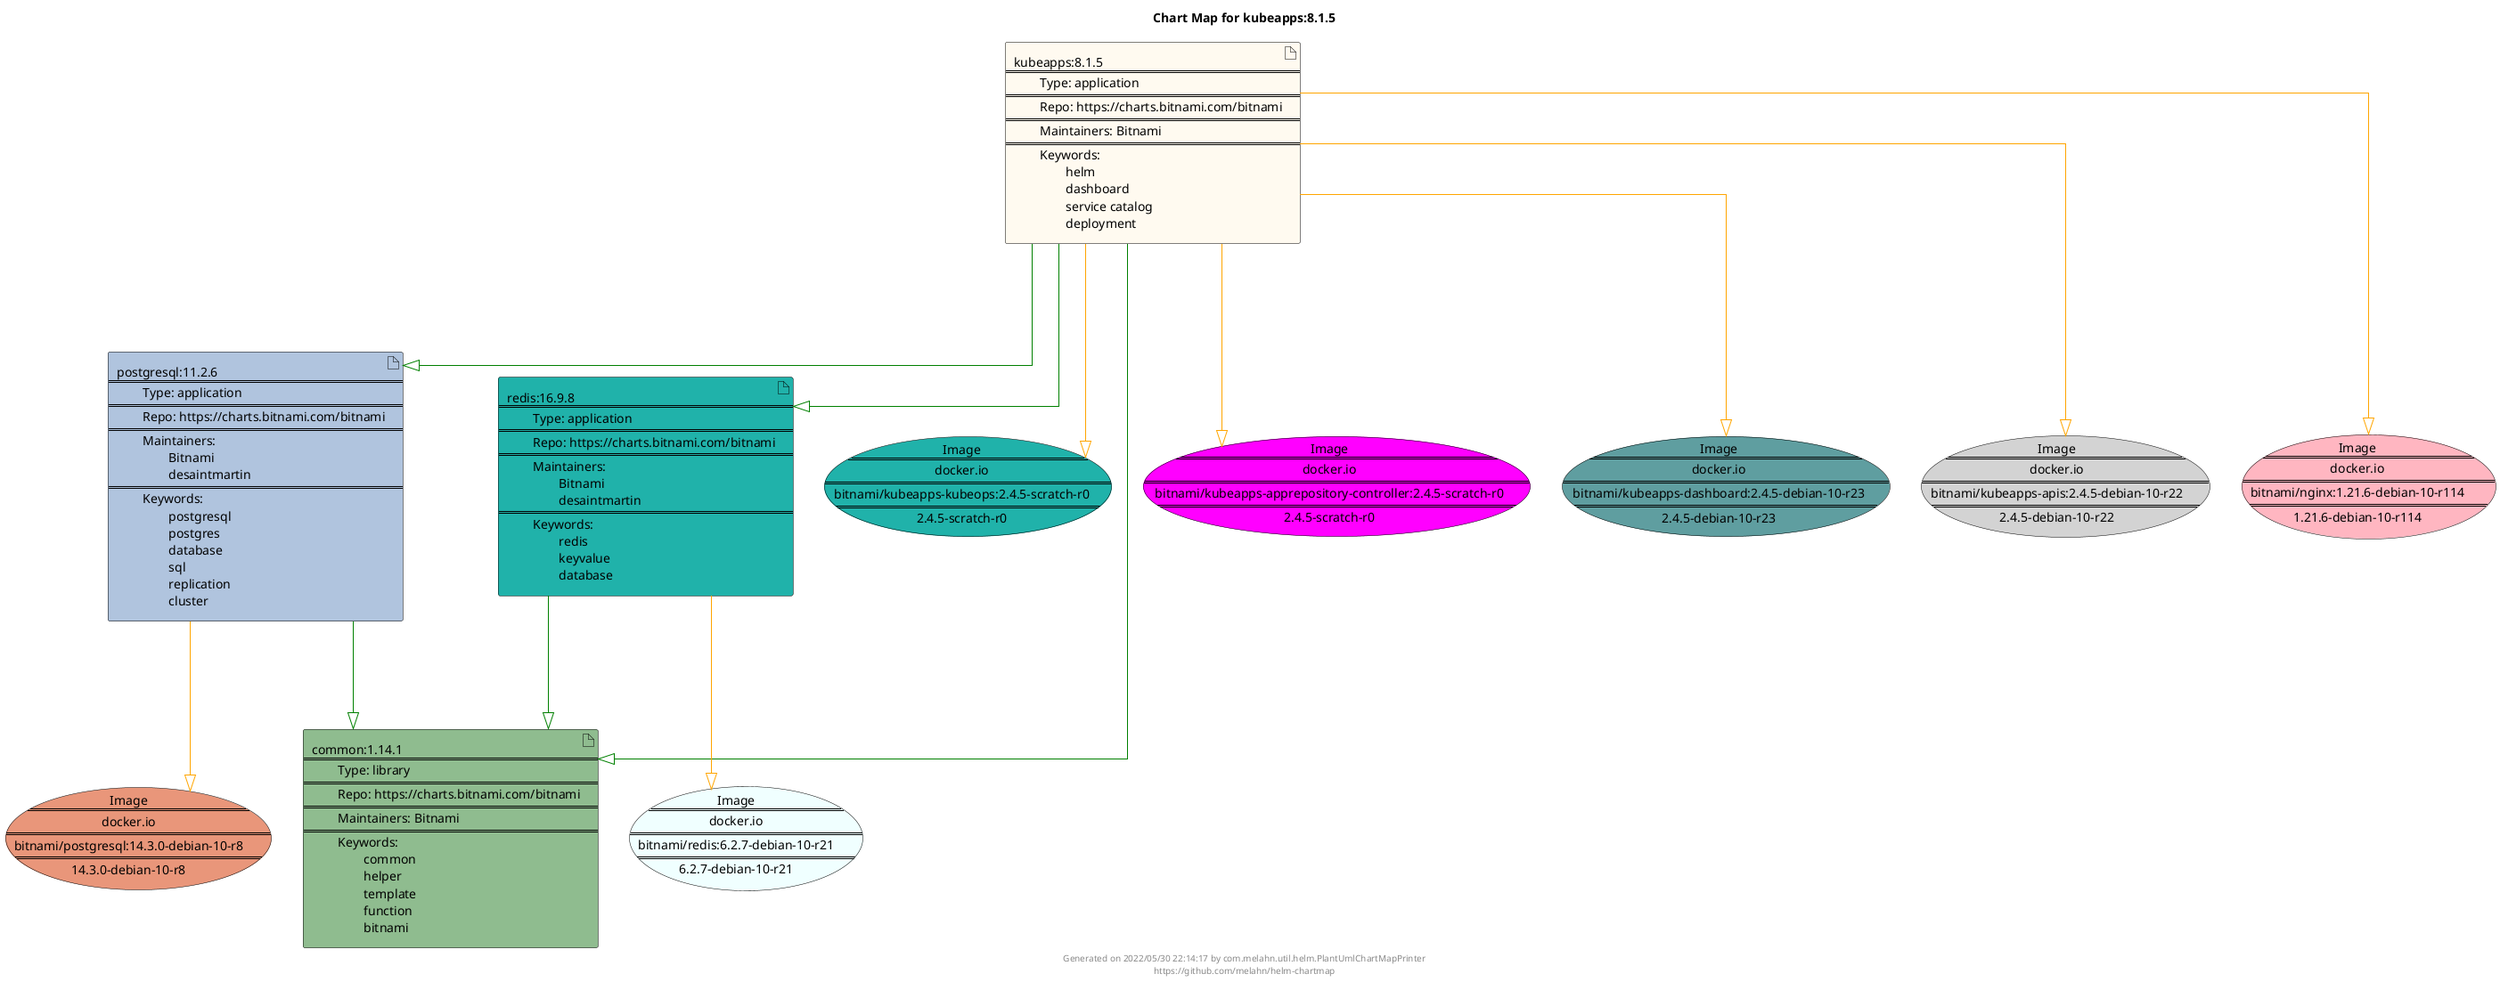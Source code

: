 @startuml
skinparam linetype ortho
skinparam backgroundColor white
skinparam usecaseBorderColor black
skinparam usecaseArrowColor LightSlateGray
skinparam artifactBorderColor black
skinparam artifactArrowColor LightSlateGray

title Chart Map for kubeapps:8.1.5

'There are 4 referenced Helm Charts
artifact "postgresql:11.2.6\n====\n\tType: application\n====\n\tRepo: https://charts.bitnami.com/bitnami\n====\n\tMaintainers: \n\t\tBitnami\n\t\tdesaintmartin\n====\n\tKeywords: \n\t\tpostgresql\n\t\tpostgres\n\t\tdatabase\n\t\tsql\n\t\treplication\n\t\tcluster" as postgresql_11_2_6 #LightSteelBlue
artifact "redis:16.9.8\n====\n\tType: application\n====\n\tRepo: https://charts.bitnami.com/bitnami\n====\n\tMaintainers: \n\t\tBitnami\n\t\tdesaintmartin\n====\n\tKeywords: \n\t\tredis\n\t\tkeyvalue\n\t\tdatabase" as redis_16_9_8 #LightSeaGreen
artifact "kubeapps:8.1.5\n====\n\tType: application\n====\n\tRepo: https://charts.bitnami.com/bitnami\n====\n\tMaintainers: Bitnami\n====\n\tKeywords: \n\t\thelm\n\t\tdashboard\n\t\tservice catalog\n\t\tdeployment" as kubeapps_8_1_5 #FloralWhite
artifact "common:1.14.1\n====\n\tType: library\n====\n\tRepo: https://charts.bitnami.com/bitnami\n====\n\tMaintainers: Bitnami\n====\n\tKeywords: \n\t\tcommon\n\t\thelper\n\t\ttemplate\n\t\tfunction\n\t\tbitnami" as common_1_14_1 #DarkSeaGreen

'There are 7 referenced Docker Images
usecase "Image\n====\ndocker.io\n====\nbitnami/redis:6.2.7-debian-10-r21\n====\n6.2.7-debian-10-r21" as docker_io_bitnami_redis_6_2_7_debian_10_r21 #Azure
usecase "Image\n====\ndocker.io\n====\nbitnami/kubeapps-kubeops:2.4.5-scratch-r0\n====\n2.4.5-scratch-r0" as docker_io_bitnami_kubeapps_kubeops_2_4_5_scratch_r0 #LightSeaGreen
usecase "Image\n====\ndocker.io\n====\nbitnami/kubeapps-apprepository-controller:2.4.5-scratch-r0\n====\n2.4.5-scratch-r0" as docker_io_bitnami_kubeapps_apprepository_controller_2_4_5_scratch_r0 #Fuchsia
usecase "Image\n====\ndocker.io\n====\nbitnami/kubeapps-dashboard:2.4.5-debian-10-r23\n====\n2.4.5-debian-10-r23" as docker_io_bitnami_kubeapps_dashboard_2_4_5_debian_10_r23 #CadetBlue
usecase "Image\n====\ndocker.io\n====\nbitnami/kubeapps-apis:2.4.5-debian-10-r22\n====\n2.4.5-debian-10-r22" as docker_io_bitnami_kubeapps_apis_2_4_5_debian_10_r22 #LightGrey
usecase "Image\n====\ndocker.io\n====\nbitnami/nginx:1.21.6-debian-10-r114\n====\n1.21.6-debian-10-r114" as docker_io_bitnami_nginx_1_21_6_debian_10_r114 #LightPink
usecase "Image\n====\ndocker.io\n====\nbitnami/postgresql:14.3.0-debian-10-r8\n====\n14.3.0-debian-10-r8" as docker_io_bitnami_postgresql_14_3_0_debian_10_r8 #DarkSalmon

'Chart Dependencies
kubeapps_8_1_5--[#green]-|>postgresql_11_2_6
postgresql_11_2_6--[#green]-|>common_1_14_1
kubeapps_8_1_5--[#green]-|>redis_16_9_8
redis_16_9_8--[#green]-|>common_1_14_1
kubeapps_8_1_5--[#green]-|>common_1_14_1
postgresql_11_2_6--[#orange]-|>docker_io_bitnami_postgresql_14_3_0_debian_10_r8
redis_16_9_8--[#orange]-|>docker_io_bitnami_redis_6_2_7_debian_10_r21
kubeapps_8_1_5--[#orange]-|>docker_io_bitnami_kubeapps_dashboard_2_4_5_debian_10_r23
kubeapps_8_1_5--[#orange]-|>docker_io_bitnami_nginx_1_21_6_debian_10_r114
kubeapps_8_1_5--[#orange]-|>docker_io_bitnami_kubeapps_apprepository_controller_2_4_5_scratch_r0
kubeapps_8_1_5--[#orange]-|>docker_io_bitnami_kubeapps_kubeops_2_4_5_scratch_r0
kubeapps_8_1_5--[#orange]-|>docker_io_bitnami_kubeapps_apis_2_4_5_debian_10_r22

center footer Generated on 2022/05/30 22:14:17 by com.melahn.util.helm.PlantUmlChartMapPrinter\nhttps://github.com/melahn/helm-chartmap
@enduml
